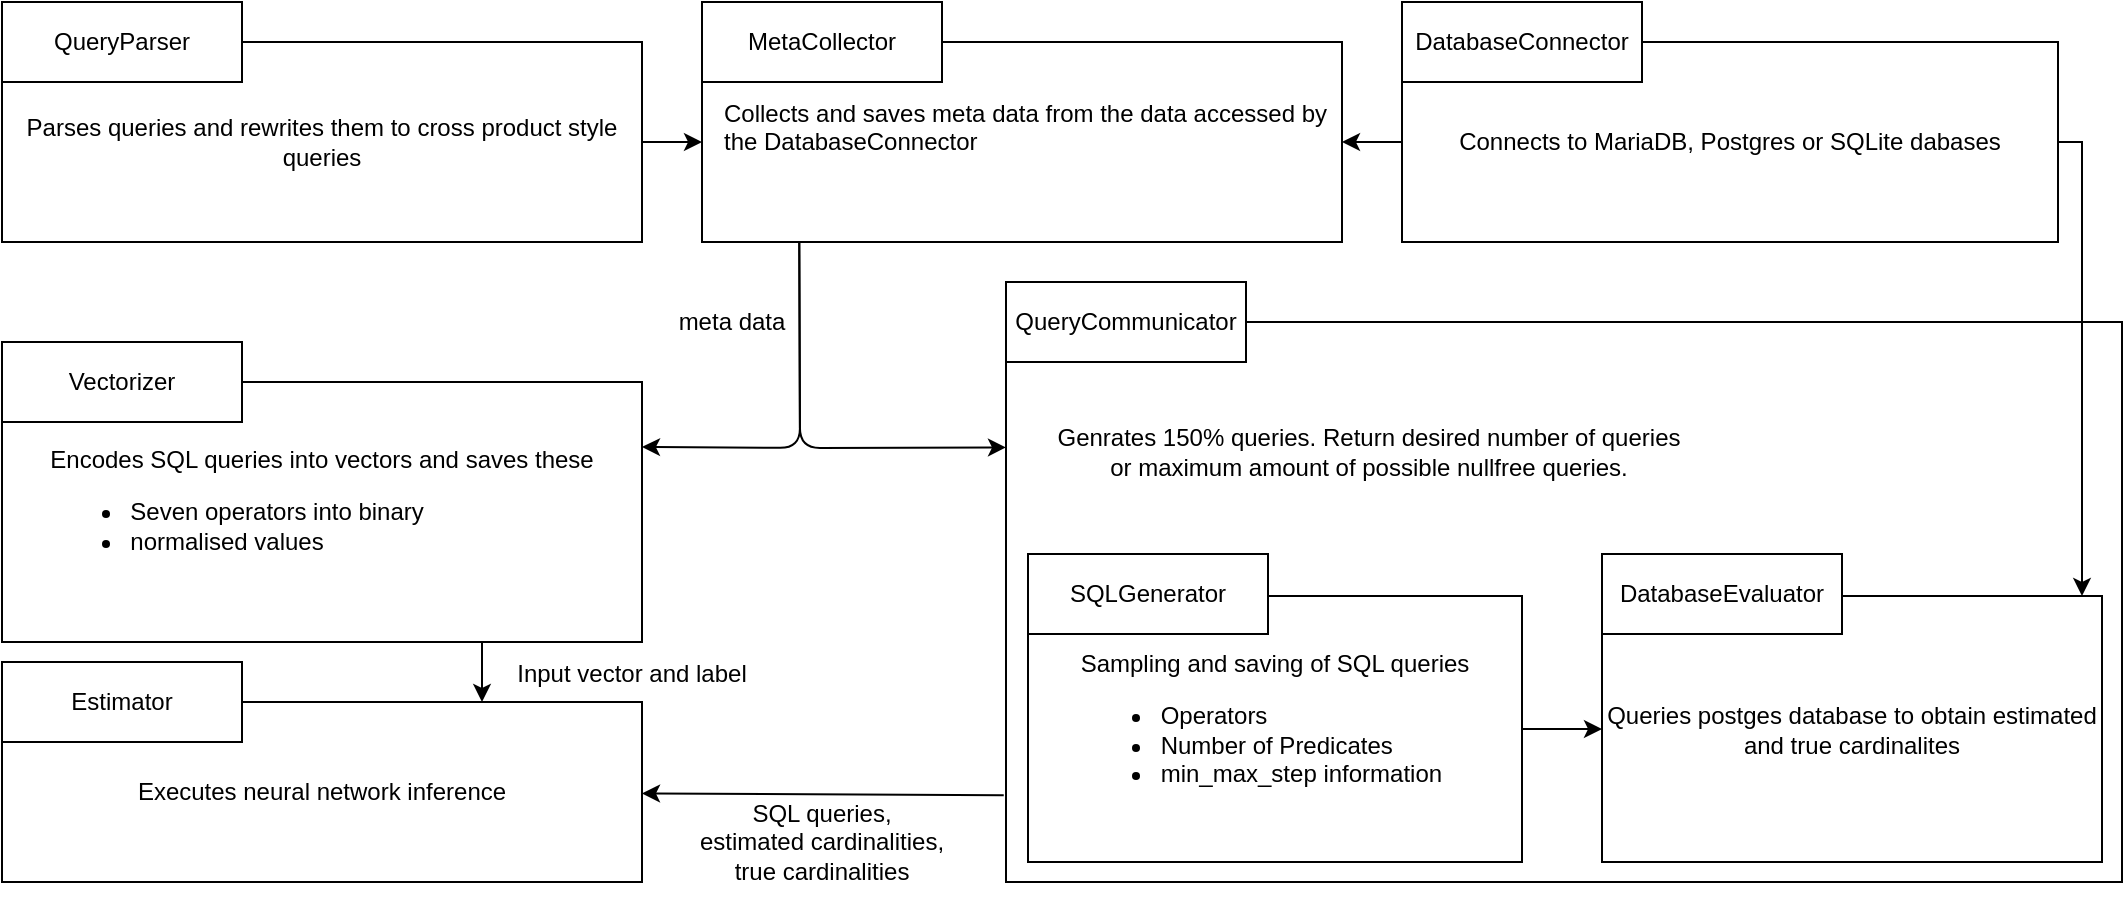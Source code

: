 <mxfile version="13.6.2" type="device"><diagram id="dAfXZWdKNODeU4Z8E5s_" name="Page-1"><mxGraphModel dx="1673" dy="2078" grid="1" gridSize="10" guides="1" tooltips="1" connect="1" arrows="1" fold="1" page="1" pageScale="1" pageWidth="827" pageHeight="1169" math="0" shadow="0"><root><mxCell id="0"/><mxCell id="1" parent="0"/><mxCell id="ovTz70IoZoL3n6NVuebQ-1" value="" style="rounded=0;whiteSpace=wrap;html=1;" vertex="1" parent="1"><mxGeometry x="502" width="558" height="280" as="geometry"/></mxCell><mxCell id="ovTz70IoZoL3n6NVuebQ-2" value="&lt;div style=&quot;text-align: left&quot;&gt;&lt;span&gt;Collects and saves meta data from the data accessed by the DatabaseConnector&lt;br&gt;&lt;/span&gt;&lt;/div&gt;&lt;div style=&quot;text-align: left&quot;&gt;&lt;span&gt;&lt;br&gt;&lt;/span&gt;&lt;/div&gt;" style="rounded=0;whiteSpace=wrap;html=1;spacingLeft=10;" vertex="1" parent="1"><mxGeometry x="350" y="-140" width="320" height="100" as="geometry"/></mxCell><mxCell id="ovTz70IoZoL3n6NVuebQ-3" value="MetaCollector" style="rounded=0;whiteSpace=wrap;html=1;" vertex="1" parent="1"><mxGeometry x="350" y="-160" width="120" height="40" as="geometry"/></mxCell><mxCell id="ovTz70IoZoL3n6NVuebQ-4" value="&lt;div style=&quot;text-align: left&quot;&gt;Encodes SQL queries into vectors and saves these&lt;/div&gt;&lt;div style=&quot;text-align: left&quot;&gt;&lt;ul&gt;&lt;li&gt;Seven operators into binary&lt;/li&gt;&lt;li&gt;normalised values&lt;/li&gt;&lt;/ul&gt;&lt;/div&gt;" style="rounded=0;whiteSpace=wrap;html=1;" vertex="1" parent="1"><mxGeometry y="30" width="320" height="130" as="geometry"/></mxCell><mxCell id="ovTz70IoZoL3n6NVuebQ-5" value="Vectorizer" style="rounded=0;whiteSpace=wrap;html=1;" vertex="1" parent="1"><mxGeometry y="10" width="120" height="40" as="geometry"/></mxCell><mxCell id="ovTz70IoZoL3n6NVuebQ-6" value="&lt;div style=&quot;text-align: left&quot;&gt;Executes neural network inference&lt;/div&gt;" style="rounded=0;whiteSpace=wrap;html=1;" vertex="1" parent="1"><mxGeometry y="190" width="320" height="90" as="geometry"/></mxCell><mxCell id="ovTz70IoZoL3n6NVuebQ-7" value="Estimator" style="rounded=0;whiteSpace=wrap;html=1;" vertex="1" parent="1"><mxGeometry y="170" width="120" height="40" as="geometry"/></mxCell><mxCell id="ovTz70IoZoL3n6NVuebQ-8" value="&lt;div style=&quot;text-align: left&quot;&gt;Sampling and saving of SQL queries&lt;/div&gt;&lt;div style=&quot;text-align: left&quot;&gt;&lt;ul&gt;&lt;li&gt;Operators&lt;/li&gt;&lt;li&gt;Number of Predicates&lt;/li&gt;&lt;li&gt;min_max_step information&lt;/li&gt;&lt;/ul&gt;&lt;/div&gt;" style="rounded=0;whiteSpace=wrap;html=1;" vertex="1" parent="1"><mxGeometry x="513" y="137" width="247" height="133" as="geometry"/></mxCell><mxCell id="ovTz70IoZoL3n6NVuebQ-10" value="&lt;span&gt;Queries postges database to obtain estimated and true cardinalites&lt;/span&gt;" style="rounded=0;whiteSpace=wrap;html=1;align=center;" vertex="1" parent="1"><mxGeometry x="800" y="137" width="250" height="133" as="geometry"/></mxCell><mxCell id="ovTz70IoZoL3n6NVuebQ-13" value="" style="endArrow=classic;html=1;entryX=1;entryY=0.25;entryDx=0;entryDy=0;exitX=0.152;exitY=0.996;exitDx=0;exitDy=0;exitPerimeter=0;" edge="1" parent="1" source="ovTz70IoZoL3n6NVuebQ-2" target="ovTz70IoZoL3n6NVuebQ-4"><mxGeometry width="50" height="50" relative="1" as="geometry"><mxPoint x="360" y="201" as="sourcePoint"/><mxPoint x="320" y="341" as="targetPoint"/><Array as="points"><mxPoint x="399" y="63"/></Array></mxGeometry></mxCell><mxCell id="ovTz70IoZoL3n6NVuebQ-14" value="" style="endArrow=classic;html=1;jumpSize=0;entryX=0;entryY=0.5;entryDx=0;entryDy=0;exitX=1;exitY=0.5;exitDx=0;exitDy=0;" edge="1" parent="1" source="ovTz70IoZoL3n6NVuebQ-8" target="ovTz70IoZoL3n6NVuebQ-10"><mxGeometry width="50" height="50" relative="1" as="geometry"><mxPoint x="714" y="298" as="sourcePoint"/><mxPoint x="482" y="370" as="targetPoint"/></mxGeometry></mxCell><mxCell id="ovTz70IoZoL3n6NVuebQ-15" value="" style="endArrow=classic;html=1;exitX=-0.002;exitY=0.845;exitDx=0;exitDy=0;exitPerimeter=0;" edge="1" parent="1" source="ovTz70IoZoL3n6NVuebQ-1" target="ovTz70IoZoL3n6NVuebQ-6"><mxGeometry width="50" height="50" relative="1" as="geometry"><mxPoint x="500" y="237" as="sourcePoint"/><mxPoint x="360" y="251" as="targetPoint"/></mxGeometry></mxCell><mxCell id="ovTz70IoZoL3n6NVuebQ-16" value="" style="endArrow=classic;html=1;exitX=0.75;exitY=1;exitDx=0;exitDy=0;entryX=0.75;entryY=0;entryDx=0;entryDy=0;" edge="1" parent="1" source="ovTz70IoZoL3n6NVuebQ-4" target="ovTz70IoZoL3n6NVuebQ-6"><mxGeometry width="50" height="50" relative="1" as="geometry"><mxPoint x="250" y="480" as="sourcePoint"/><mxPoint x="240" y="550" as="targetPoint"/></mxGeometry></mxCell><UserObject label="Input vector and label" placeholders="1" name="Variable" id="ovTz70IoZoL3n6NVuebQ-17"><mxCell style="text;html=1;strokeColor=none;fillColor=none;align=center;verticalAlign=middle;whiteSpace=wrap;overflow=hidden;" vertex="1" parent="1"><mxGeometry x="240" y="166" width="150" height="20" as="geometry"/></mxCell></UserObject><UserObject label="meta data" placeholders="1" name="Variable" id="ovTz70IoZoL3n6NVuebQ-18"><mxCell style="text;html=1;strokeColor=none;fillColor=none;align=center;verticalAlign=middle;whiteSpace=wrap;overflow=hidden;" vertex="1" parent="1"><mxGeometry x="290" y="-10" width="150" height="20" as="geometry"/></mxCell></UserObject><UserObject label="SQL queries,&lt;br&gt;estimated cardinalities,&lt;br&gt;true cardinalities" placeholders="1" name="Variable" id="ovTz70IoZoL3n6NVuebQ-19"><mxCell style="text;html=1;strokeColor=none;fillColor=none;align=center;verticalAlign=middle;whiteSpace=wrap;overflow=hidden;" vertex="1" parent="1"><mxGeometry x="335" y="230" width="150" height="60" as="geometry"/></mxCell></UserObject><mxCell id="ovTz70IoZoL3n6NVuebQ-21" value="QueryCommunicator" style="rounded=0;whiteSpace=wrap;html=1;" vertex="1" parent="1"><mxGeometry x="502" y="-20" width="120" height="40" as="geometry"/></mxCell><UserObject label="Genrates 150% queries. Return desired number of queries or maximum amount of possible nullfree queries." placeholders="1" name="Variable" id="ovTz70IoZoL3n6NVuebQ-22"><mxCell style="text;html=1;strokeColor=none;fillColor=none;align=center;verticalAlign=middle;whiteSpace=wrap;overflow=hidden;" vertex="1" parent="1"><mxGeometry x="520" y="40" width="327" height="50" as="geometry"/></mxCell></UserObject><mxCell id="ovTz70IoZoL3n6NVuebQ-23" style="edgeStyle=orthogonalEdgeStyle;rounded=0;jumpSize=0;orthogonalLoop=1;jettySize=auto;html=1;exitX=0;exitY=0.5;exitDx=0;exitDy=0;entryX=1;entryY=0.5;entryDx=0;entryDy=0;" edge="1" parent="1" source="ovTz70IoZoL3n6NVuebQ-25" target="ovTz70IoZoL3n6NVuebQ-2"><mxGeometry relative="1" as="geometry"/></mxCell><mxCell id="ovTz70IoZoL3n6NVuebQ-24" style="edgeStyle=orthogonalEdgeStyle;rounded=0;jumpSize=0;orthogonalLoop=1;jettySize=auto;html=1;exitX=1;exitY=0.5;exitDx=0;exitDy=0;" edge="1" parent="1" source="ovTz70IoZoL3n6NVuebQ-25"><mxGeometry relative="1" as="geometry"><mxPoint x="1040" y="137" as="targetPoint"/><Array as="points"><mxPoint x="1040" y="-90"/><mxPoint x="1040" y="137"/></Array></mxGeometry></mxCell><mxCell id="ovTz70IoZoL3n6NVuebQ-25" value="Connects to MariaDB, Postgres or SQLite dabases" style="rounded=0;whiteSpace=wrap;html=1;" vertex="1" parent="1"><mxGeometry x="700" y="-140" width="328" height="100" as="geometry"/></mxCell><mxCell id="ovTz70IoZoL3n6NVuebQ-26" value="DatabaseConnector" style="rounded=0;whiteSpace=wrap;html=1;" vertex="1" parent="1"><mxGeometry x="700" y="-160" width="120" height="40" as="geometry"/></mxCell><mxCell id="ovTz70IoZoL3n6NVuebQ-27" value="Parses queries and rewrites them to cross product style queries" style="rounded=0;whiteSpace=wrap;html=1;" vertex="1" parent="1"><mxGeometry y="-140" width="320" height="100" as="geometry"/></mxCell><mxCell id="ovTz70IoZoL3n6NVuebQ-28" value="QueryParser" style="rounded=0;whiteSpace=wrap;html=1;" vertex="1" parent="1"><mxGeometry y="-160" width="120" height="40" as="geometry"/></mxCell><mxCell id="ovTz70IoZoL3n6NVuebQ-29" value="" style="endArrow=classic;html=1;exitX=1;exitY=0.5;exitDx=0;exitDy=0;entryX=0;entryY=0.5;entryDx=0;entryDy=0;" edge="1" parent="1" source="ovTz70IoZoL3n6NVuebQ-27" target="ovTz70IoZoL3n6NVuebQ-2"><mxGeometry width="50" height="50" relative="1" as="geometry"><mxPoint x="100" y="20" as="sourcePoint"/><mxPoint x="150" y="-30" as="targetPoint"/></mxGeometry></mxCell><mxCell id="ovTz70IoZoL3n6NVuebQ-32" value="SQLGenerator" style="rounded=0;whiteSpace=wrap;html=1;" vertex="1" parent="1"><mxGeometry x="513" y="116" width="120" height="40" as="geometry"/></mxCell><mxCell id="ovTz70IoZoL3n6NVuebQ-33" value="DatabaseEvaluator" style="rounded=0;whiteSpace=wrap;html=1;" vertex="1" parent="1"><mxGeometry x="800" y="116" width="120" height="40" as="geometry"/></mxCell><mxCell id="ovTz70IoZoL3n6NVuebQ-36" value="" style="endArrow=classic;html=1;entryX=0;entryY=0.224;entryDx=0;entryDy=0;exitX=0.152;exitY=0.996;exitDx=0;exitDy=0;exitPerimeter=0;entryPerimeter=0;" edge="1" parent="1" target="ovTz70IoZoL3n6NVuebQ-1"><mxGeometry width="50" height="50" relative="1" as="geometry"><mxPoint x="398.64" y="-40.4" as="sourcePoint"/><mxPoint x="320" y="62.5" as="targetPoint"/><Array as="points"><mxPoint x="399" y="63"/></Array></mxGeometry></mxCell></root></mxGraphModel></diagram></mxfile>